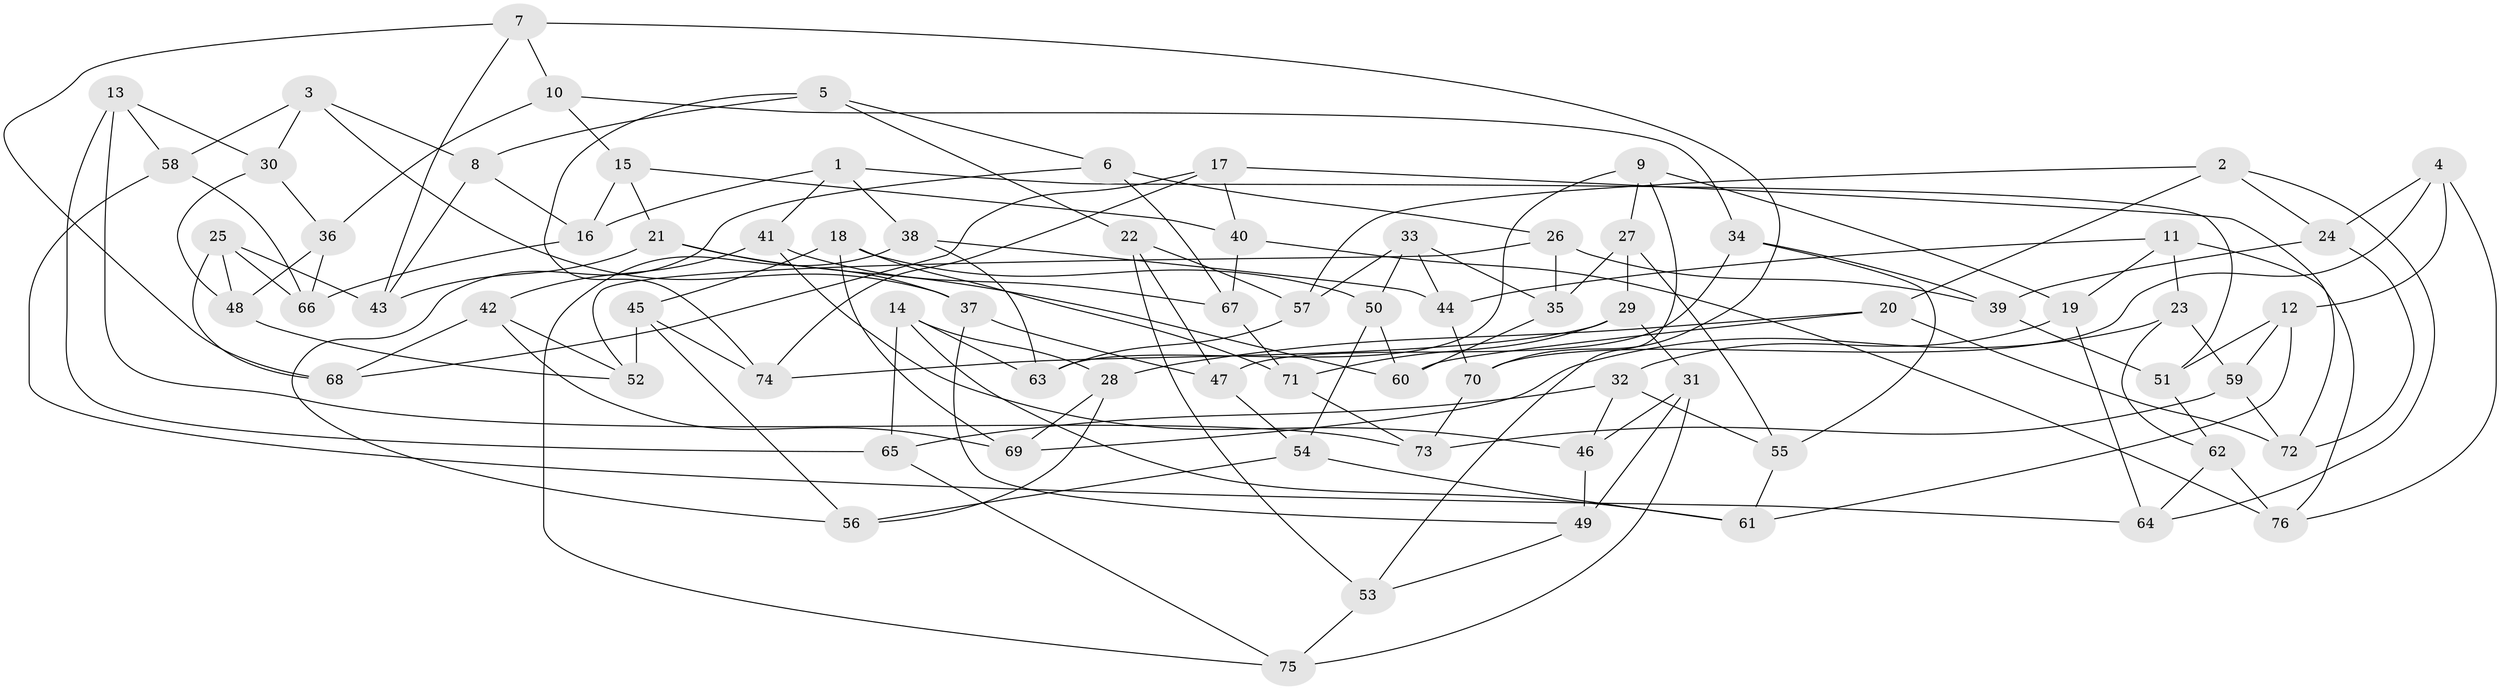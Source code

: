 // coarse degree distribution, {4: 0.5263157894736842, 6: 0.10526315789473684, 3: 0.10526315789473684, 5: 0.13157894736842105, 7: 0.05263157894736842, 8: 0.05263157894736842, 13: 0.02631578947368421}
// Generated by graph-tools (version 1.1) at 2025/02/03/04/25 22:02:06]
// undirected, 76 vertices, 152 edges
graph export_dot {
graph [start="1"]
  node [color=gray90,style=filled];
  1;
  2;
  3;
  4;
  5;
  6;
  7;
  8;
  9;
  10;
  11;
  12;
  13;
  14;
  15;
  16;
  17;
  18;
  19;
  20;
  21;
  22;
  23;
  24;
  25;
  26;
  27;
  28;
  29;
  30;
  31;
  32;
  33;
  34;
  35;
  36;
  37;
  38;
  39;
  40;
  41;
  42;
  43;
  44;
  45;
  46;
  47;
  48;
  49;
  50;
  51;
  52;
  53;
  54;
  55;
  56;
  57;
  58;
  59;
  60;
  61;
  62;
  63;
  64;
  65;
  66;
  67;
  68;
  69;
  70;
  71;
  72;
  73;
  74;
  75;
  76;
  1 -- 51;
  1 -- 38;
  1 -- 41;
  1 -- 16;
  2 -- 64;
  2 -- 57;
  2 -- 20;
  2 -- 24;
  3 -- 37;
  3 -- 30;
  3 -- 58;
  3 -- 8;
  4 -- 24;
  4 -- 70;
  4 -- 12;
  4 -- 76;
  5 -- 74;
  5 -- 6;
  5 -- 22;
  5 -- 8;
  6 -- 56;
  6 -- 26;
  6 -- 67;
  7 -- 68;
  7 -- 70;
  7 -- 10;
  7 -- 43;
  8 -- 43;
  8 -- 16;
  9 -- 27;
  9 -- 19;
  9 -- 53;
  9 -- 63;
  10 -- 15;
  10 -- 36;
  10 -- 34;
  11 -- 23;
  11 -- 44;
  11 -- 76;
  11 -- 19;
  12 -- 59;
  12 -- 61;
  12 -- 51;
  13 -- 73;
  13 -- 30;
  13 -- 65;
  13 -- 58;
  14 -- 63;
  14 -- 61;
  14 -- 28;
  14 -- 65;
  15 -- 16;
  15 -- 21;
  15 -- 40;
  16 -- 66;
  17 -- 68;
  17 -- 40;
  17 -- 74;
  17 -- 72;
  18 -- 71;
  18 -- 69;
  18 -- 45;
  18 -- 50;
  19 -- 32;
  19 -- 64;
  20 -- 72;
  20 -- 28;
  20 -- 60;
  21 -- 43;
  21 -- 37;
  21 -- 60;
  22 -- 57;
  22 -- 47;
  22 -- 53;
  23 -- 69;
  23 -- 62;
  23 -- 59;
  24 -- 39;
  24 -- 72;
  25 -- 48;
  25 -- 66;
  25 -- 68;
  25 -- 43;
  26 -- 52;
  26 -- 39;
  26 -- 35;
  27 -- 29;
  27 -- 35;
  27 -- 55;
  28 -- 69;
  28 -- 56;
  29 -- 74;
  29 -- 31;
  29 -- 71;
  30 -- 36;
  30 -- 48;
  31 -- 75;
  31 -- 46;
  31 -- 49;
  32 -- 65;
  32 -- 55;
  32 -- 46;
  33 -- 35;
  33 -- 44;
  33 -- 57;
  33 -- 50;
  34 -- 47;
  34 -- 55;
  34 -- 39;
  35 -- 60;
  36 -- 66;
  36 -- 48;
  37 -- 47;
  37 -- 49;
  38 -- 44;
  38 -- 75;
  38 -- 63;
  39 -- 51;
  40 -- 76;
  40 -- 67;
  41 -- 67;
  41 -- 46;
  41 -- 42;
  42 -- 52;
  42 -- 68;
  42 -- 69;
  44 -- 70;
  45 -- 52;
  45 -- 74;
  45 -- 56;
  46 -- 49;
  47 -- 54;
  48 -- 52;
  49 -- 53;
  50 -- 60;
  50 -- 54;
  51 -- 62;
  53 -- 75;
  54 -- 56;
  54 -- 61;
  55 -- 61;
  57 -- 63;
  58 -- 66;
  58 -- 64;
  59 -- 72;
  59 -- 73;
  62 -- 64;
  62 -- 76;
  65 -- 75;
  67 -- 71;
  70 -- 73;
  71 -- 73;
}
